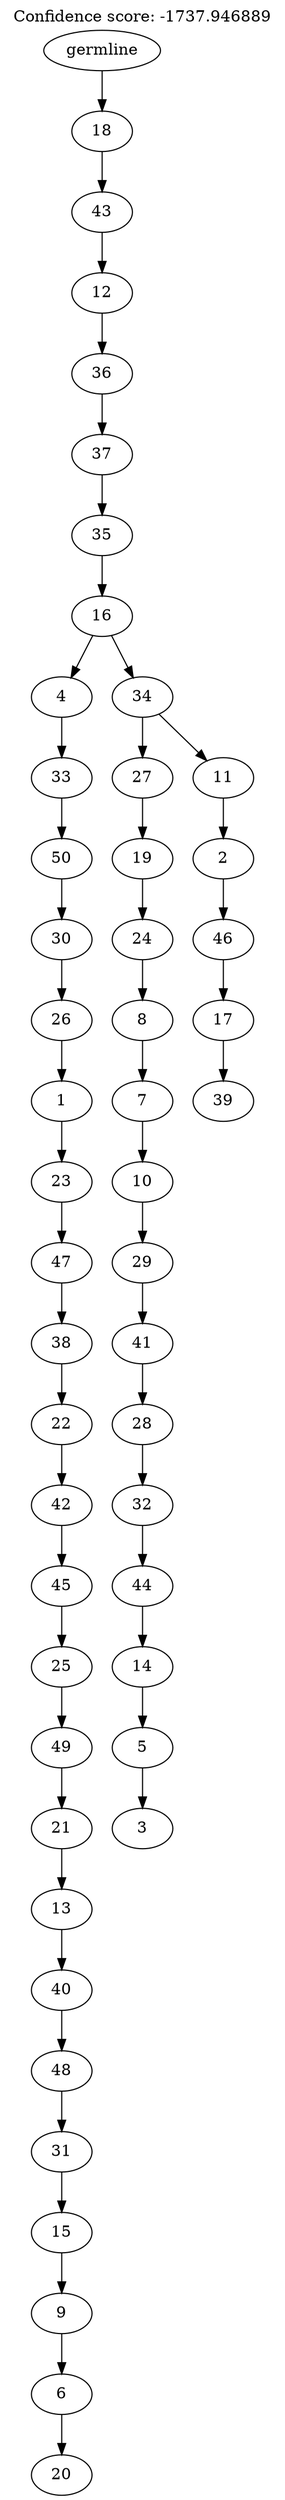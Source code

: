 digraph g {
	"49" -> "50";
	"50" [label="20"];
	"48" -> "49";
	"49" [label="6"];
	"47" -> "48";
	"48" [label="9"];
	"46" -> "47";
	"47" [label="15"];
	"45" -> "46";
	"46" [label="31"];
	"44" -> "45";
	"45" [label="48"];
	"43" -> "44";
	"44" [label="40"];
	"42" -> "43";
	"43" [label="13"];
	"41" -> "42";
	"42" [label="21"];
	"40" -> "41";
	"41" [label="49"];
	"39" -> "40";
	"40" [label="25"];
	"38" -> "39";
	"39" [label="45"];
	"37" -> "38";
	"38" [label="42"];
	"36" -> "37";
	"37" [label="22"];
	"35" -> "36";
	"36" [label="38"];
	"34" -> "35";
	"35" [label="47"];
	"33" -> "34";
	"34" [label="23"];
	"32" -> "33";
	"33" [label="1"];
	"31" -> "32";
	"32" [label="26"];
	"30" -> "31";
	"31" [label="30"];
	"29" -> "30";
	"30" [label="50"];
	"28" -> "29";
	"29" [label="33"];
	"26" -> "27";
	"27" [label="3"];
	"25" -> "26";
	"26" [label="5"];
	"24" -> "25";
	"25" [label="14"];
	"23" -> "24";
	"24" [label="44"];
	"22" -> "23";
	"23" [label="32"];
	"21" -> "22";
	"22" [label="28"];
	"20" -> "21";
	"21" [label="41"];
	"19" -> "20";
	"20" [label="29"];
	"18" -> "19";
	"19" [label="10"];
	"17" -> "18";
	"18" [label="7"];
	"16" -> "17";
	"17" [label="8"];
	"15" -> "16";
	"16" [label="24"];
	"14" -> "15";
	"15" [label="19"];
	"12" -> "13";
	"13" [label="39"];
	"11" -> "12";
	"12" [label="17"];
	"10" -> "11";
	"11" [label="46"];
	"9" -> "10";
	"10" [label="2"];
	"8" -> "9";
	"9" [label="11"];
	"8" -> "14";
	"14" [label="27"];
	"7" -> "8";
	"8" [label="34"];
	"7" -> "28";
	"28" [label="4"];
	"6" -> "7";
	"7" [label="16"];
	"5" -> "6";
	"6" [label="35"];
	"4" -> "5";
	"5" [label="37"];
	"3" -> "4";
	"4" [label="36"];
	"2" -> "3";
	"3" [label="12"];
	"1" -> "2";
	"2" [label="43"];
	"0" -> "1";
	"1" [label="18"];
	"0" [label="germline"];
	labelloc="t";
	label="Confidence score: -1737.946889";
}
